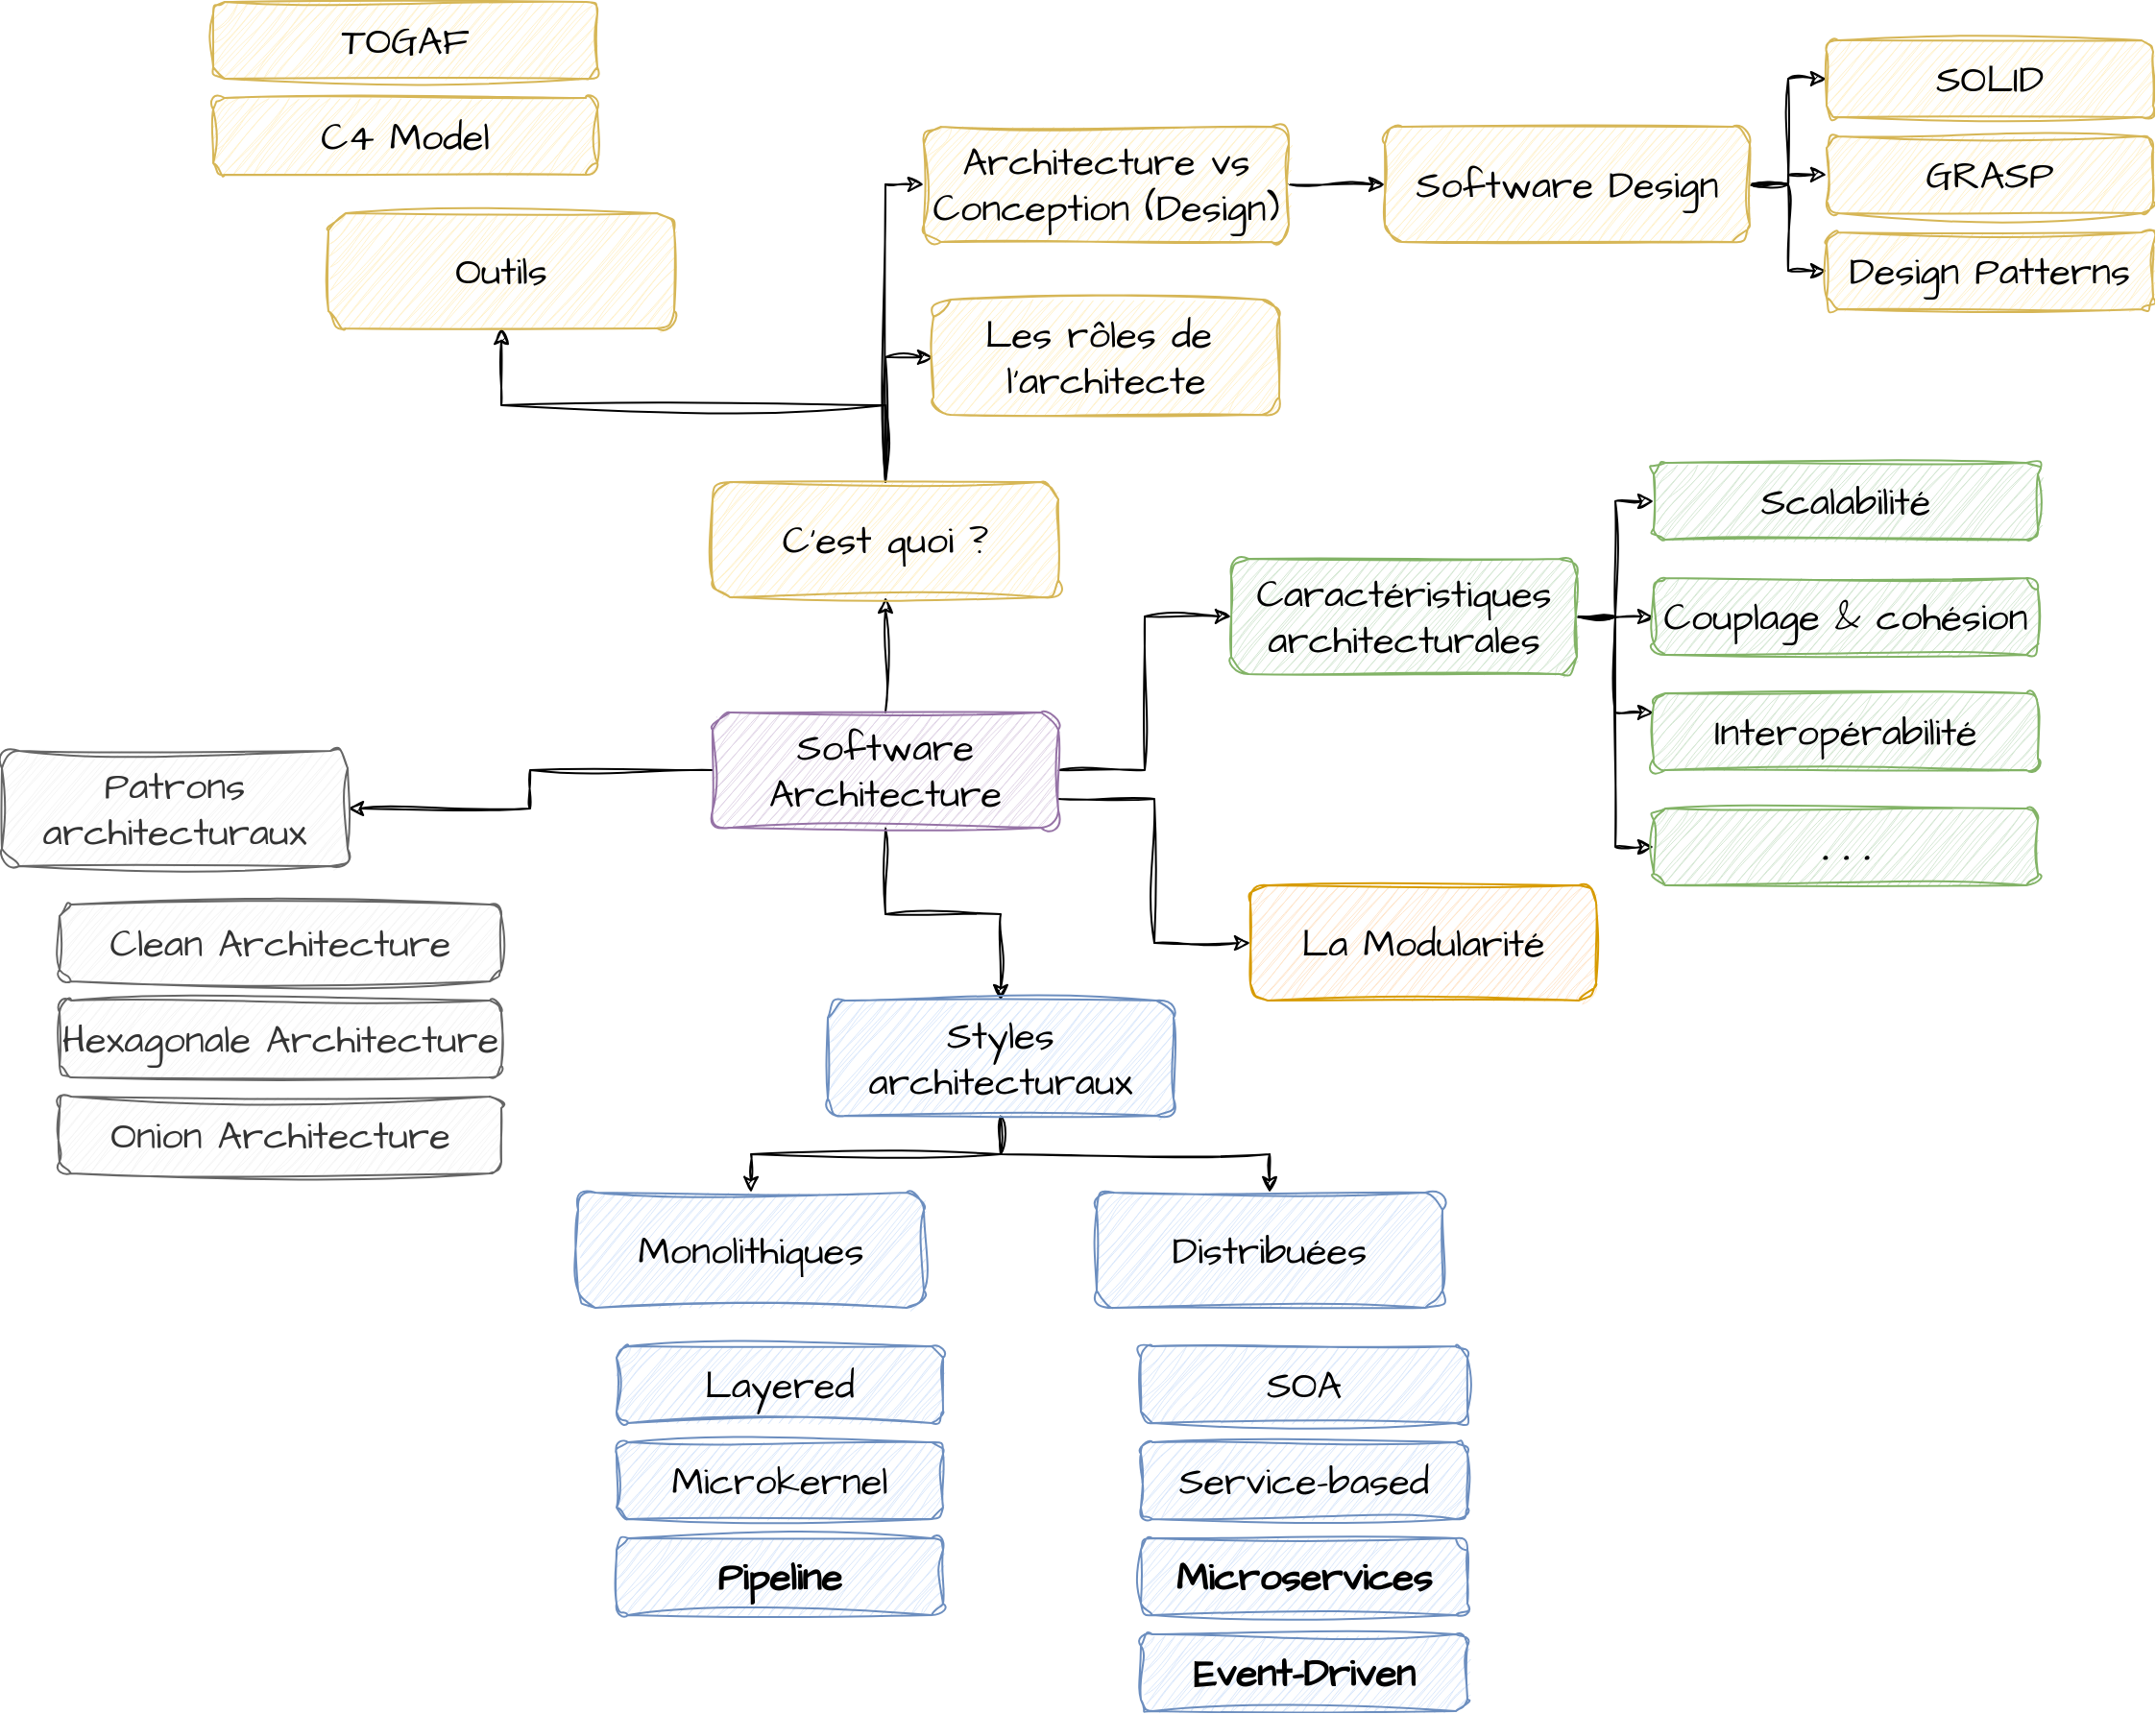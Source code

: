 <mxfile version="22.0.3" type="device">
  <diagram name="Page-1" id="6eMvOPzMWhdKnZedOxIq">
    <mxGraphModel dx="1865" dy="4560" grid="1" gridSize="10" guides="1" tooltips="1" connect="1" arrows="1" fold="1" page="1" pageScale="1" pageWidth="2339" pageHeight="3300" math="0" shadow="0">
      <root>
        <mxCell id="0" />
        <mxCell id="1" parent="0" />
        <mxCell id="35mPh0oDR8KoGMqo-MRv-33" style="edgeStyle=orthogonalEdgeStyle;rounded=0;sketch=1;hachureGap=4;jiggle=2;curveFitting=1;orthogonalLoop=1;jettySize=auto;html=1;exitX=0.5;exitY=0;exitDx=0;exitDy=0;entryX=0.5;entryY=1;entryDx=0;entryDy=0;fontFamily=Architects Daughter;fontSource=https%3A%2F%2Ffonts.googleapis.com%2Fcss%3Ffamily%3DArchitects%2BDaughter;fontSize=16;" edge="1" parent="1" source="35mPh0oDR8KoGMqo-MRv-1" target="35mPh0oDR8KoGMqo-MRv-2">
          <mxGeometry relative="1" as="geometry" />
        </mxCell>
        <mxCell id="35mPh0oDR8KoGMqo-MRv-34" style="edgeStyle=orthogonalEdgeStyle;rounded=0;sketch=1;hachureGap=4;jiggle=2;curveFitting=1;orthogonalLoop=1;jettySize=auto;html=1;exitX=1;exitY=0.5;exitDx=0;exitDy=0;entryX=0;entryY=0.5;entryDx=0;entryDy=0;fontFamily=Architects Daughter;fontSource=https%3A%2F%2Ffonts.googleapis.com%2Fcss%3Ffamily%3DArchitects%2BDaughter;fontSize=16;" edge="1" parent="1" source="35mPh0oDR8KoGMqo-MRv-1" target="35mPh0oDR8KoGMqo-MRv-5">
          <mxGeometry relative="1" as="geometry" />
        </mxCell>
        <mxCell id="35mPh0oDR8KoGMqo-MRv-35" style="edgeStyle=orthogonalEdgeStyle;rounded=0;sketch=1;hachureGap=4;jiggle=2;curveFitting=1;orthogonalLoop=1;jettySize=auto;html=1;exitX=1;exitY=0.75;exitDx=0;exitDy=0;entryX=0;entryY=0.5;entryDx=0;entryDy=0;fontFamily=Architects Daughter;fontSource=https%3A%2F%2Ffonts.googleapis.com%2Fcss%3Ffamily%3DArchitects%2BDaughter;fontSize=16;" edge="1" parent="1" source="35mPh0oDR8KoGMqo-MRv-1" target="35mPh0oDR8KoGMqo-MRv-10">
          <mxGeometry relative="1" as="geometry" />
        </mxCell>
        <mxCell id="35mPh0oDR8KoGMqo-MRv-36" style="edgeStyle=orthogonalEdgeStyle;rounded=0;sketch=1;hachureGap=4;jiggle=2;curveFitting=1;orthogonalLoop=1;jettySize=auto;html=1;exitX=0.5;exitY=1;exitDx=0;exitDy=0;entryX=0.5;entryY=0;entryDx=0;entryDy=0;fontFamily=Architects Daughter;fontSource=https%3A%2F%2Ffonts.googleapis.com%2Fcss%3Ffamily%3DArchitects%2BDaughter;fontSize=16;" edge="1" parent="1" source="35mPh0oDR8KoGMqo-MRv-1" target="35mPh0oDR8KoGMqo-MRv-11">
          <mxGeometry relative="1" as="geometry" />
        </mxCell>
        <mxCell id="35mPh0oDR8KoGMqo-MRv-37" style="edgeStyle=orthogonalEdgeStyle;rounded=0;sketch=1;hachureGap=4;jiggle=2;curveFitting=1;orthogonalLoop=1;jettySize=auto;html=1;exitX=0;exitY=0.5;exitDx=0;exitDy=0;fontFamily=Architects Daughter;fontSource=https%3A%2F%2Ffonts.googleapis.com%2Fcss%3Ffamily%3DArchitects%2BDaughter;fontSize=16;" edge="1" parent="1" source="35mPh0oDR8KoGMqo-MRv-1" target="35mPh0oDR8KoGMqo-MRv-21">
          <mxGeometry relative="1" as="geometry" />
        </mxCell>
        <mxCell id="35mPh0oDR8KoGMqo-MRv-1" value="Software Architecture" style="rounded=1;whiteSpace=wrap;html=1;sketch=1;hachureGap=4;jiggle=2;curveFitting=1;fontFamily=Architects Daughter;fontSource=https%3A%2F%2Ffonts.googleapis.com%2Fcss%3Ffamily%3DArchitects%2BDaughter;fontSize=20;fillColor=#e1d5e7;strokeColor=#9673a6;" vertex="1" parent="1">
          <mxGeometry x="440" y="340" width="180" height="60" as="geometry" />
        </mxCell>
        <mxCell id="35mPh0oDR8KoGMqo-MRv-38" style="edgeStyle=orthogonalEdgeStyle;rounded=0;sketch=1;hachureGap=4;jiggle=2;curveFitting=1;orthogonalLoop=1;jettySize=auto;html=1;exitX=0.5;exitY=0;exitDx=0;exitDy=0;entryX=0;entryY=0.5;entryDx=0;entryDy=0;fontFamily=Architects Daughter;fontSource=https%3A%2F%2Ffonts.googleapis.com%2Fcss%3Ffamily%3DArchitects%2BDaughter;fontSize=16;" edge="1" parent="1" source="35mPh0oDR8KoGMqo-MRv-2" target="35mPh0oDR8KoGMqo-MRv-3">
          <mxGeometry relative="1" as="geometry" />
        </mxCell>
        <mxCell id="35mPh0oDR8KoGMqo-MRv-39" style="edgeStyle=orthogonalEdgeStyle;rounded=0;sketch=1;hachureGap=4;jiggle=2;curveFitting=1;orthogonalLoop=1;jettySize=auto;html=1;exitX=0.5;exitY=0;exitDx=0;exitDy=0;entryX=0;entryY=0.5;entryDx=0;entryDy=0;fontFamily=Architects Daughter;fontSource=https%3A%2F%2Ffonts.googleapis.com%2Fcss%3Ffamily%3DArchitects%2BDaughter;fontSize=16;" edge="1" parent="1" source="35mPh0oDR8KoGMqo-MRv-2" target="35mPh0oDR8KoGMqo-MRv-4">
          <mxGeometry relative="1" as="geometry" />
        </mxCell>
        <mxCell id="35mPh0oDR8KoGMqo-MRv-40" style="edgeStyle=orthogonalEdgeStyle;rounded=0;sketch=1;hachureGap=4;jiggle=2;curveFitting=1;orthogonalLoop=1;jettySize=auto;html=1;exitX=0.5;exitY=0;exitDx=0;exitDy=0;entryX=0.5;entryY=1;entryDx=0;entryDy=0;fontFamily=Architects Daughter;fontSource=https%3A%2F%2Ffonts.googleapis.com%2Fcss%3Ffamily%3DArchitects%2BDaughter;fontSize=16;" edge="1" parent="1" source="35mPh0oDR8KoGMqo-MRv-2" target="35mPh0oDR8KoGMqo-MRv-30">
          <mxGeometry relative="1" as="geometry" />
        </mxCell>
        <mxCell id="35mPh0oDR8KoGMqo-MRv-2" value="C&#39;est quoi ?" style="rounded=1;whiteSpace=wrap;html=1;sketch=1;hachureGap=4;jiggle=2;curveFitting=1;fontFamily=Architects Daughter;fontSource=https%3A%2F%2Ffonts.googleapis.com%2Fcss%3Ffamily%3DArchitects%2BDaughter;fontSize=20;fillColor=#fff2cc;strokeColor=#d6b656;" vertex="1" parent="1">
          <mxGeometry x="440" y="220" width="180" height="60" as="geometry" />
        </mxCell>
        <mxCell id="35mPh0oDR8KoGMqo-MRv-3" value="Les rôles de&amp;nbsp;&lt;br&gt;l&#39;architecte" style="rounded=1;whiteSpace=wrap;html=1;sketch=1;hachureGap=4;jiggle=2;curveFitting=1;fontFamily=Architects Daughter;fontSource=https%3A%2F%2Ffonts.googleapis.com%2Fcss%3Ffamily%3DArchitects%2BDaughter;fontSize=20;fillColor=#fff2cc;strokeColor=#d6b656;" vertex="1" parent="1">
          <mxGeometry x="555" y="125" width="180" height="60" as="geometry" />
        </mxCell>
        <mxCell id="35mPh0oDR8KoGMqo-MRv-44" style="edgeStyle=orthogonalEdgeStyle;rounded=0;sketch=1;hachureGap=4;jiggle=2;curveFitting=1;orthogonalLoop=1;jettySize=auto;html=1;exitX=1;exitY=0.5;exitDx=0;exitDy=0;fontFamily=Architects Daughter;fontSource=https%3A%2F%2Ffonts.googleapis.com%2Fcss%3Ffamily%3DArchitects%2BDaughter;fontSize=16;" edge="1" parent="1" source="35mPh0oDR8KoGMqo-MRv-4" target="35mPh0oDR8KoGMqo-MRv-26">
          <mxGeometry relative="1" as="geometry" />
        </mxCell>
        <mxCell id="35mPh0oDR8KoGMqo-MRv-4" value="Architecture vs&lt;br&gt;Conception (Design)" style="rounded=1;whiteSpace=wrap;html=1;sketch=1;hachureGap=4;jiggle=2;curveFitting=1;fontFamily=Architects Daughter;fontSource=https%3A%2F%2Ffonts.googleapis.com%2Fcss%3Ffamily%3DArchitects%2BDaughter;fontSize=20;fillColor=#fff2cc;strokeColor=#d6b656;" vertex="1" parent="1">
          <mxGeometry x="550" y="35" width="190" height="60" as="geometry" />
        </mxCell>
        <mxCell id="35mPh0oDR8KoGMqo-MRv-49" style="edgeStyle=orthogonalEdgeStyle;rounded=0;sketch=1;hachureGap=4;jiggle=2;curveFitting=1;orthogonalLoop=1;jettySize=auto;html=1;exitX=1;exitY=0.5;exitDx=0;exitDy=0;entryX=0;entryY=0.5;entryDx=0;entryDy=0;fontFamily=Architects Daughter;fontSource=https%3A%2F%2Ffonts.googleapis.com%2Fcss%3Ffamily%3DArchitects%2BDaughter;fontSize=16;" edge="1" parent="1" source="35mPh0oDR8KoGMqo-MRv-5" target="35mPh0oDR8KoGMqo-MRv-6">
          <mxGeometry relative="1" as="geometry" />
        </mxCell>
        <mxCell id="35mPh0oDR8KoGMqo-MRv-50" style="edgeStyle=orthogonalEdgeStyle;rounded=0;sketch=1;hachureGap=4;jiggle=2;curveFitting=1;orthogonalLoop=1;jettySize=auto;html=1;exitX=1;exitY=0.5;exitDx=0;exitDy=0;entryX=0;entryY=0.5;entryDx=0;entryDy=0;fontFamily=Architects Daughter;fontSource=https%3A%2F%2Ffonts.googleapis.com%2Fcss%3Ffamily%3DArchitects%2BDaughter;fontSize=16;" edge="1" parent="1" source="35mPh0oDR8KoGMqo-MRv-5" target="35mPh0oDR8KoGMqo-MRv-7">
          <mxGeometry relative="1" as="geometry" />
        </mxCell>
        <mxCell id="35mPh0oDR8KoGMqo-MRv-51" style="edgeStyle=orthogonalEdgeStyle;rounded=0;sketch=1;hachureGap=4;jiggle=2;curveFitting=1;orthogonalLoop=1;jettySize=auto;html=1;exitX=1;exitY=0.5;exitDx=0;exitDy=0;entryX=0;entryY=0.25;entryDx=0;entryDy=0;fontFamily=Architects Daughter;fontSource=https%3A%2F%2Ffonts.googleapis.com%2Fcss%3Ffamily%3DArchitects%2BDaughter;fontSize=16;" edge="1" parent="1" source="35mPh0oDR8KoGMqo-MRv-5" target="35mPh0oDR8KoGMqo-MRv-8">
          <mxGeometry relative="1" as="geometry" />
        </mxCell>
        <mxCell id="35mPh0oDR8KoGMqo-MRv-52" style="edgeStyle=orthogonalEdgeStyle;rounded=0;sketch=1;hachureGap=4;jiggle=2;curveFitting=1;orthogonalLoop=1;jettySize=auto;html=1;exitX=1;exitY=0.5;exitDx=0;exitDy=0;entryX=0;entryY=0.5;entryDx=0;entryDy=0;fontFamily=Architects Daughter;fontSource=https%3A%2F%2Ffonts.googleapis.com%2Fcss%3Ffamily%3DArchitects%2BDaughter;fontSize=16;" edge="1" parent="1" source="35mPh0oDR8KoGMqo-MRv-5" target="35mPh0oDR8KoGMqo-MRv-9">
          <mxGeometry relative="1" as="geometry" />
        </mxCell>
        <mxCell id="35mPh0oDR8KoGMqo-MRv-5" value="Caractéristiques&lt;br&gt;architecturales" style="rounded=1;whiteSpace=wrap;html=1;sketch=1;hachureGap=4;jiggle=2;curveFitting=1;fontFamily=Architects Daughter;fontSource=https%3A%2F%2Ffonts.googleapis.com%2Fcss%3Ffamily%3DArchitects%2BDaughter;fontSize=20;fillColor=#d5e8d4;strokeColor=#82b366;" vertex="1" parent="1">
          <mxGeometry x="710" y="260" width="180" height="60" as="geometry" />
        </mxCell>
        <mxCell id="35mPh0oDR8KoGMqo-MRv-6" value="Scalabilité" style="rounded=1;whiteSpace=wrap;html=1;sketch=1;hachureGap=4;jiggle=2;curveFitting=1;fontFamily=Architects Daughter;fontSource=https%3A%2F%2Ffonts.googleapis.com%2Fcss%3Ffamily%3DArchitects%2BDaughter;fontSize=20;fillColor=#d5e8d4;strokeColor=#82b366;" vertex="1" parent="1">
          <mxGeometry x="930" y="210" width="200" height="40" as="geometry" />
        </mxCell>
        <mxCell id="35mPh0oDR8KoGMqo-MRv-7" value="Couplage &amp;amp; cohésion" style="rounded=1;whiteSpace=wrap;html=1;sketch=1;hachureGap=4;jiggle=2;curveFitting=1;fontFamily=Architects Daughter;fontSource=https%3A%2F%2Ffonts.googleapis.com%2Fcss%3Ffamily%3DArchitects%2BDaughter;fontSize=20;fillColor=#d5e8d4;strokeColor=#82b366;" vertex="1" parent="1">
          <mxGeometry x="930" y="270" width="200" height="40" as="geometry" />
        </mxCell>
        <mxCell id="35mPh0oDR8KoGMqo-MRv-8" value="Interopérabilité" style="rounded=1;whiteSpace=wrap;html=1;sketch=1;hachureGap=4;jiggle=2;curveFitting=1;fontFamily=Architects Daughter;fontSource=https%3A%2F%2Ffonts.googleapis.com%2Fcss%3Ffamily%3DArchitects%2BDaughter;fontSize=20;fillColor=#d5e8d4;strokeColor=#82b366;" vertex="1" parent="1">
          <mxGeometry x="930" y="330" width="200" height="40" as="geometry" />
        </mxCell>
        <mxCell id="35mPh0oDR8KoGMqo-MRv-9" value="&lt;b&gt;. . .&lt;/b&gt;" style="rounded=1;whiteSpace=wrap;html=1;sketch=1;hachureGap=4;jiggle=2;curveFitting=1;fontFamily=Architects Daughter;fontSource=https%3A%2F%2Ffonts.googleapis.com%2Fcss%3Ffamily%3DArchitects%2BDaughter;fontSize=20;fillColor=#d5e8d4;strokeColor=#82b366;" vertex="1" parent="1">
          <mxGeometry x="930" y="390" width="200" height="40" as="geometry" />
        </mxCell>
        <mxCell id="35mPh0oDR8KoGMqo-MRv-10" value="La Modularité" style="rounded=1;whiteSpace=wrap;html=1;sketch=1;hachureGap=4;jiggle=2;curveFitting=1;fontFamily=Architects Daughter;fontSource=https%3A%2F%2Ffonts.googleapis.com%2Fcss%3Ffamily%3DArchitects%2BDaughter;fontSize=20;fillColor=#ffe6cc;strokeColor=#d79b00;" vertex="1" parent="1">
          <mxGeometry x="720" y="430" width="180" height="60" as="geometry" />
        </mxCell>
        <mxCell id="35mPh0oDR8KoGMqo-MRv-56" style="edgeStyle=orthogonalEdgeStyle;rounded=0;sketch=1;hachureGap=4;jiggle=2;curveFitting=1;orthogonalLoop=1;jettySize=auto;html=1;exitX=0.5;exitY=1;exitDx=0;exitDy=0;entryX=0.5;entryY=0;entryDx=0;entryDy=0;fontFamily=Architects Daughter;fontSource=https%3A%2F%2Ffonts.googleapis.com%2Fcss%3Ffamily%3DArchitects%2BDaughter;fontSize=16;" edge="1" parent="1" source="35mPh0oDR8KoGMqo-MRv-11" target="35mPh0oDR8KoGMqo-MRv-12">
          <mxGeometry relative="1" as="geometry" />
        </mxCell>
        <mxCell id="35mPh0oDR8KoGMqo-MRv-57" style="edgeStyle=orthogonalEdgeStyle;rounded=0;sketch=1;hachureGap=4;jiggle=2;curveFitting=1;orthogonalLoop=1;jettySize=auto;html=1;exitX=0.5;exitY=1;exitDx=0;exitDy=0;entryX=0.5;entryY=0;entryDx=0;entryDy=0;fontFamily=Architects Daughter;fontSource=https%3A%2F%2Ffonts.googleapis.com%2Fcss%3Ffamily%3DArchitects%2BDaughter;fontSize=16;" edge="1" parent="1" source="35mPh0oDR8KoGMqo-MRv-11" target="35mPh0oDR8KoGMqo-MRv-13">
          <mxGeometry relative="1" as="geometry" />
        </mxCell>
        <mxCell id="35mPh0oDR8KoGMqo-MRv-11" value="Styles architecturaux" style="rounded=1;whiteSpace=wrap;html=1;sketch=1;hachureGap=4;jiggle=2;curveFitting=1;fontFamily=Architects Daughter;fontSource=https%3A%2F%2Ffonts.googleapis.com%2Fcss%3Ffamily%3DArchitects%2BDaughter;fontSize=20;fillColor=#dae8fc;strokeColor=#6c8ebf;" vertex="1" parent="1">
          <mxGeometry x="500" y="490" width="180" height="60" as="geometry" />
        </mxCell>
        <mxCell id="35mPh0oDR8KoGMqo-MRv-12" value="Monolithiques" style="rounded=1;whiteSpace=wrap;html=1;sketch=1;hachureGap=4;jiggle=2;curveFitting=1;fontFamily=Architects Daughter;fontSource=https%3A%2F%2Ffonts.googleapis.com%2Fcss%3Ffamily%3DArchitects%2BDaughter;fontSize=20;fillColor=#dae8fc;strokeColor=#6c8ebf;" vertex="1" parent="1">
          <mxGeometry x="370" y="590" width="180" height="60" as="geometry" />
        </mxCell>
        <mxCell id="35mPh0oDR8KoGMqo-MRv-13" value="Distribuées" style="rounded=1;whiteSpace=wrap;html=1;sketch=1;hachureGap=4;jiggle=2;curveFitting=1;fontFamily=Architects Daughter;fontSource=https%3A%2F%2Ffonts.googleapis.com%2Fcss%3Ffamily%3DArchitects%2BDaughter;fontSize=20;fillColor=#dae8fc;strokeColor=#6c8ebf;" vertex="1" parent="1">
          <mxGeometry x="640" y="590" width="180" height="60" as="geometry" />
        </mxCell>
        <mxCell id="35mPh0oDR8KoGMqo-MRv-14" value="Layered" style="rounded=1;whiteSpace=wrap;html=1;sketch=1;hachureGap=4;jiggle=2;curveFitting=1;fontFamily=Architects Daughter;fontSource=https%3A%2F%2Ffonts.googleapis.com%2Fcss%3Ffamily%3DArchitects%2BDaughter;fontSize=20;fillColor=#dae8fc;strokeColor=#6c8ebf;" vertex="1" parent="1">
          <mxGeometry x="390" y="670" width="170" height="40" as="geometry" />
        </mxCell>
        <mxCell id="35mPh0oDR8KoGMqo-MRv-15" value="Microkernel" style="rounded=1;whiteSpace=wrap;html=1;sketch=1;hachureGap=4;jiggle=2;curveFitting=1;fontFamily=Architects Daughter;fontSource=https%3A%2F%2Ffonts.googleapis.com%2Fcss%3Ffamily%3DArchitects%2BDaughter;fontSize=20;fillColor=#dae8fc;strokeColor=#6c8ebf;" vertex="1" parent="1">
          <mxGeometry x="390" y="720" width="170" height="40" as="geometry" />
        </mxCell>
        <mxCell id="35mPh0oDR8KoGMqo-MRv-16" value="Pipeline" style="rounded=1;whiteSpace=wrap;html=1;sketch=1;hachureGap=4;jiggle=2;curveFitting=1;fontFamily=Architects Daughter;fontSource=https%3A%2F%2Ffonts.googleapis.com%2Fcss%3Ffamily%3DArchitects%2BDaughter;fontSize=20;fillColor=#dae8fc;strokeColor=#6c8ebf;fontStyle=1" vertex="1" parent="1">
          <mxGeometry x="390" y="770" width="170" height="40" as="geometry" />
        </mxCell>
        <mxCell id="35mPh0oDR8KoGMqo-MRv-17" value="SOA" style="rounded=1;whiteSpace=wrap;html=1;sketch=1;hachureGap=4;jiggle=2;curveFitting=1;fontFamily=Architects Daughter;fontSource=https%3A%2F%2Ffonts.googleapis.com%2Fcss%3Ffamily%3DArchitects%2BDaughter;fontSize=20;fillColor=#dae8fc;strokeColor=#6c8ebf;" vertex="1" parent="1">
          <mxGeometry x="663" y="670" width="170" height="40" as="geometry" />
        </mxCell>
        <mxCell id="35mPh0oDR8KoGMqo-MRv-18" value="Service-based" style="rounded=1;whiteSpace=wrap;html=1;sketch=1;hachureGap=4;jiggle=2;curveFitting=1;fontFamily=Architects Daughter;fontSource=https%3A%2F%2Ffonts.googleapis.com%2Fcss%3Ffamily%3DArchitects%2BDaughter;fontSize=20;fillColor=#dae8fc;strokeColor=#6c8ebf;" vertex="1" parent="1">
          <mxGeometry x="663" y="720" width="170" height="40" as="geometry" />
        </mxCell>
        <mxCell id="35mPh0oDR8KoGMqo-MRv-19" value="Microservices" style="rounded=1;whiteSpace=wrap;html=1;sketch=1;hachureGap=4;jiggle=2;curveFitting=1;fontFamily=Architects Daughter;fontSource=https%3A%2F%2Ffonts.googleapis.com%2Fcss%3Ffamily%3DArchitects%2BDaughter;fontSize=20;fillColor=#dae8fc;strokeColor=#6c8ebf;fontStyle=1" vertex="1" parent="1">
          <mxGeometry x="663" y="770" width="170" height="40" as="geometry" />
        </mxCell>
        <mxCell id="35mPh0oDR8KoGMqo-MRv-20" value="Event-Driven" style="rounded=1;whiteSpace=wrap;html=1;sketch=1;hachureGap=4;jiggle=2;curveFitting=1;fontFamily=Architects Daughter;fontSource=https%3A%2F%2Ffonts.googleapis.com%2Fcss%3Ffamily%3DArchitects%2BDaughter;fontSize=20;fillColor=#dae8fc;strokeColor=#6c8ebf;fontStyle=1" vertex="1" parent="1">
          <mxGeometry x="663" y="820" width="170" height="40" as="geometry" />
        </mxCell>
        <mxCell id="35mPh0oDR8KoGMqo-MRv-21" value="Patrons&lt;br&gt;architecturaux" style="rounded=1;whiteSpace=wrap;html=1;sketch=1;hachureGap=4;jiggle=2;curveFitting=1;fontFamily=Architects Daughter;fontSource=https%3A%2F%2Ffonts.googleapis.com%2Fcss%3Ffamily%3DArchitects%2BDaughter;fontSize=20;fillColor=#f5f5f5;strokeColor=#666666;fontColor=#333333;" vertex="1" parent="1">
          <mxGeometry x="70" y="360" width="180" height="60" as="geometry" />
        </mxCell>
        <mxCell id="35mPh0oDR8KoGMqo-MRv-23" value="Clean Architecture" style="rounded=1;whiteSpace=wrap;html=1;sketch=1;hachureGap=4;jiggle=2;curveFitting=1;fontFamily=Architects Daughter;fontSource=https%3A%2F%2Ffonts.googleapis.com%2Fcss%3Ffamily%3DArchitects%2BDaughter;fontSize=20;fillColor=#f5f5f5;strokeColor=#666666;fontColor=#333333;" vertex="1" parent="1">
          <mxGeometry x="100" y="440" width="230" height="40" as="geometry" />
        </mxCell>
        <mxCell id="35mPh0oDR8KoGMqo-MRv-24" value="Hexagonale Architecture" style="rounded=1;whiteSpace=wrap;html=1;sketch=1;hachureGap=4;jiggle=2;curveFitting=1;fontFamily=Architects Daughter;fontSource=https%3A%2F%2Ffonts.googleapis.com%2Fcss%3Ffamily%3DArchitects%2BDaughter;fontSize=20;fillColor=#f5f5f5;strokeColor=#666666;fontColor=#333333;" vertex="1" parent="1">
          <mxGeometry x="100" y="490" width="230" height="40" as="geometry" />
        </mxCell>
        <mxCell id="35mPh0oDR8KoGMqo-MRv-25" value="Onion Architecture" style="rounded=1;whiteSpace=wrap;html=1;sketch=1;hachureGap=4;jiggle=2;curveFitting=1;fontFamily=Architects Daughter;fontSource=https%3A%2F%2Ffonts.googleapis.com%2Fcss%3Ffamily%3DArchitects%2BDaughter;fontSize=20;fillColor=#f5f5f5;strokeColor=#666666;fontColor=#333333;" vertex="1" parent="1">
          <mxGeometry x="100" y="540" width="230" height="40" as="geometry" />
        </mxCell>
        <mxCell id="35mPh0oDR8KoGMqo-MRv-45" value="" style="edgeStyle=orthogonalEdgeStyle;rounded=0;sketch=1;hachureGap=4;jiggle=2;curveFitting=1;orthogonalLoop=1;jettySize=auto;html=1;fontFamily=Architects Daughter;fontSource=https%3A%2F%2Ffonts.googleapis.com%2Fcss%3Ffamily%3DArchitects%2BDaughter;fontSize=16;" edge="1" parent="1" source="35mPh0oDR8KoGMqo-MRv-26" target="35mPh0oDR8KoGMqo-MRv-29">
          <mxGeometry relative="1" as="geometry" />
        </mxCell>
        <mxCell id="35mPh0oDR8KoGMqo-MRv-47" style="edgeStyle=orthogonalEdgeStyle;rounded=0;sketch=1;hachureGap=4;jiggle=2;curveFitting=1;orthogonalLoop=1;jettySize=auto;html=1;exitX=1;exitY=0.5;exitDx=0;exitDy=0;entryX=0;entryY=0.5;entryDx=0;entryDy=0;fontFamily=Architects Daughter;fontSource=https%3A%2F%2Ffonts.googleapis.com%2Fcss%3Ffamily%3DArchitects%2BDaughter;fontSize=16;" edge="1" parent="1" source="35mPh0oDR8KoGMqo-MRv-26" target="35mPh0oDR8KoGMqo-MRv-28">
          <mxGeometry relative="1" as="geometry" />
        </mxCell>
        <mxCell id="35mPh0oDR8KoGMqo-MRv-48" style="edgeStyle=orthogonalEdgeStyle;rounded=0;sketch=1;hachureGap=4;jiggle=2;curveFitting=1;orthogonalLoop=1;jettySize=auto;html=1;exitX=1;exitY=0.5;exitDx=0;exitDy=0;entryX=0;entryY=0.5;entryDx=0;entryDy=0;fontFamily=Architects Daughter;fontSource=https%3A%2F%2Ffonts.googleapis.com%2Fcss%3Ffamily%3DArchitects%2BDaughter;fontSize=16;" edge="1" parent="1" source="35mPh0oDR8KoGMqo-MRv-26" target="35mPh0oDR8KoGMqo-MRv-27">
          <mxGeometry relative="1" as="geometry" />
        </mxCell>
        <mxCell id="35mPh0oDR8KoGMqo-MRv-26" value="Software Design" style="rounded=1;whiteSpace=wrap;html=1;sketch=1;hachureGap=4;jiggle=2;curveFitting=1;fontFamily=Architects Daughter;fontSource=https%3A%2F%2Ffonts.googleapis.com%2Fcss%3Ffamily%3DArchitects%2BDaughter;fontSize=20;fillColor=#fff2cc;strokeColor=#d6b656;" vertex="1" parent="1">
          <mxGeometry x="790" y="35" width="190" height="60" as="geometry" />
        </mxCell>
        <mxCell id="35mPh0oDR8KoGMqo-MRv-27" value="SOLID" style="rounded=1;whiteSpace=wrap;html=1;sketch=1;hachureGap=4;jiggle=2;curveFitting=1;fontFamily=Architects Daughter;fontSource=https%3A%2F%2Ffonts.googleapis.com%2Fcss%3Ffamily%3DArchitects%2BDaughter;fontSize=20;fillColor=#fff2cc;strokeColor=#d6b656;" vertex="1" parent="1">
          <mxGeometry x="1020" y="-10" width="170" height="40" as="geometry" />
        </mxCell>
        <mxCell id="35mPh0oDR8KoGMqo-MRv-28" value="GRASP" style="rounded=1;whiteSpace=wrap;html=1;sketch=1;hachureGap=4;jiggle=2;curveFitting=1;fontFamily=Architects Daughter;fontSource=https%3A%2F%2Ffonts.googleapis.com%2Fcss%3Ffamily%3DArchitects%2BDaughter;fontSize=20;fillColor=#fff2cc;strokeColor=#d6b656;" vertex="1" parent="1">
          <mxGeometry x="1020" y="40" width="170" height="40" as="geometry" />
        </mxCell>
        <mxCell id="35mPh0oDR8KoGMqo-MRv-29" value="Design Patterns" style="rounded=1;whiteSpace=wrap;html=1;sketch=1;hachureGap=4;jiggle=2;curveFitting=1;fontFamily=Architects Daughter;fontSource=https%3A%2F%2Ffonts.googleapis.com%2Fcss%3Ffamily%3DArchitects%2BDaughter;fontSize=20;fillColor=#fff2cc;strokeColor=#d6b656;" vertex="1" parent="1">
          <mxGeometry x="1020" y="90" width="170" height="40" as="geometry" />
        </mxCell>
        <mxCell id="35mPh0oDR8KoGMqo-MRv-30" value="Outils" style="rounded=1;whiteSpace=wrap;html=1;sketch=1;hachureGap=4;jiggle=2;curveFitting=1;fontFamily=Architects Daughter;fontSource=https%3A%2F%2Ffonts.googleapis.com%2Fcss%3Ffamily%3DArchitects%2BDaughter;fontSize=20;fillColor=#fff2cc;strokeColor=#d6b656;" vertex="1" parent="1">
          <mxGeometry x="240" y="80" width="180" height="60" as="geometry" />
        </mxCell>
        <mxCell id="35mPh0oDR8KoGMqo-MRv-31" value="TOGAF" style="rounded=1;whiteSpace=wrap;html=1;sketch=1;hachureGap=4;jiggle=2;curveFitting=1;fontFamily=Architects Daughter;fontSource=https%3A%2F%2Ffonts.googleapis.com%2Fcss%3Ffamily%3DArchitects%2BDaughter;fontSize=20;fillColor=#fff2cc;strokeColor=#d6b656;" vertex="1" parent="1">
          <mxGeometry x="180" y="-30" width="200" height="40" as="geometry" />
        </mxCell>
        <mxCell id="35mPh0oDR8KoGMqo-MRv-32" value="C4 Model" style="rounded=1;whiteSpace=wrap;html=1;sketch=1;hachureGap=4;jiggle=2;curveFitting=1;fontFamily=Architects Daughter;fontSource=https%3A%2F%2Ffonts.googleapis.com%2Fcss%3Ffamily%3DArchitects%2BDaughter;fontSize=20;fillColor=#fff2cc;strokeColor=#d6b656;" vertex="1" parent="1">
          <mxGeometry x="180" y="20" width="200" height="40" as="geometry" />
        </mxCell>
      </root>
    </mxGraphModel>
  </diagram>
</mxfile>
